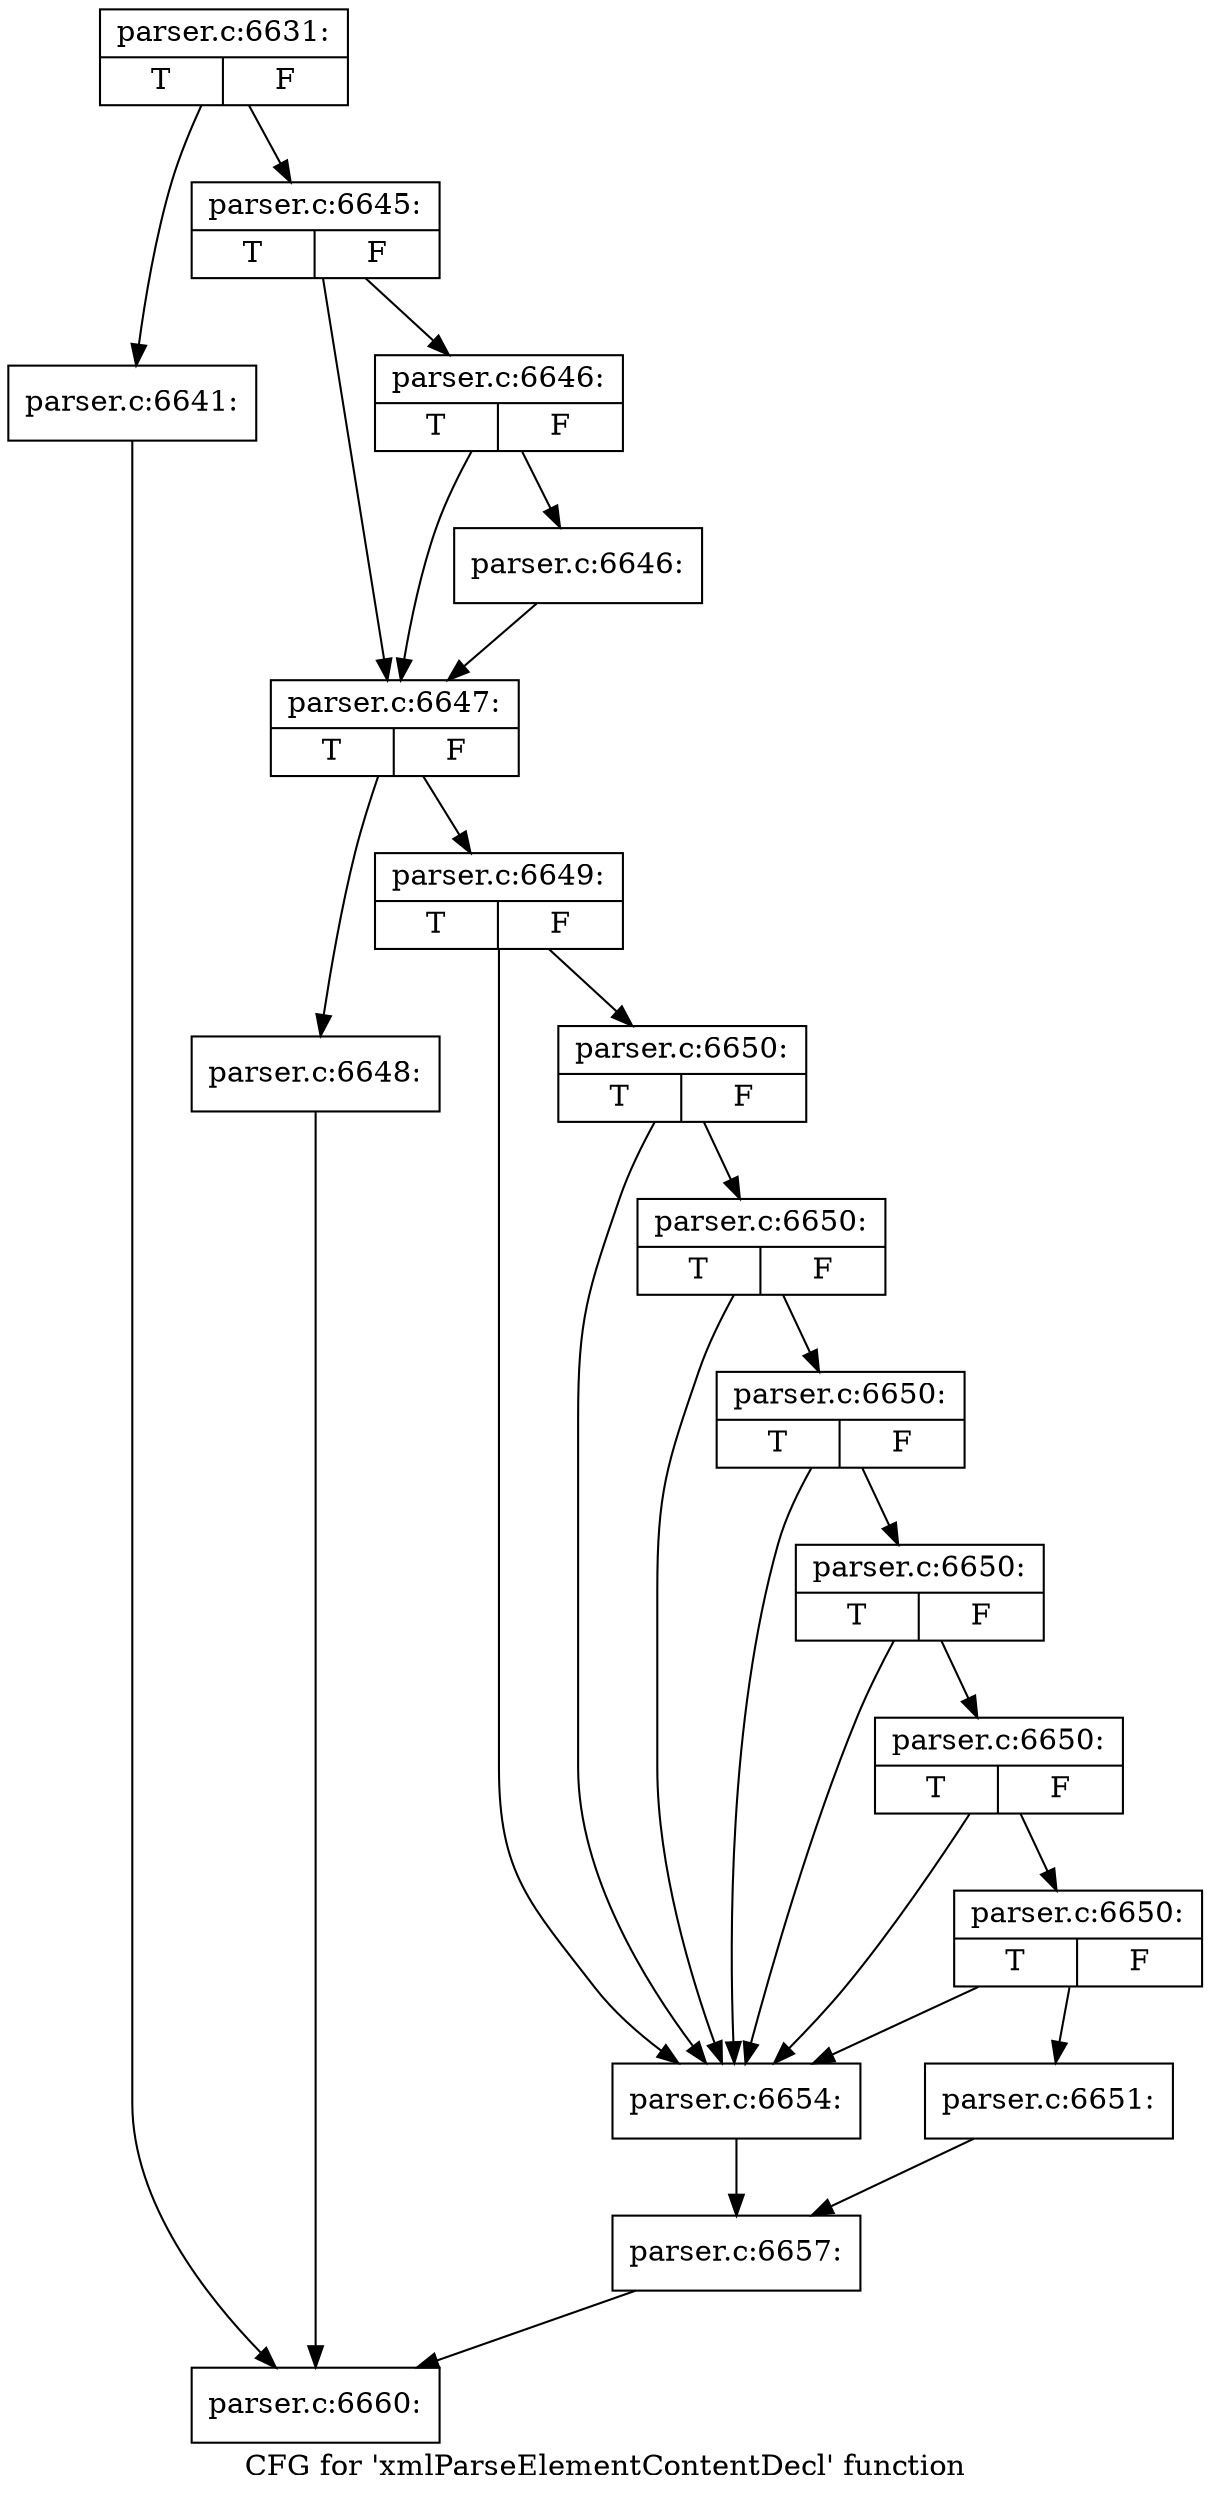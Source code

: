 digraph "CFG for 'xmlParseElementContentDecl' function" {
	label="CFG for 'xmlParseElementContentDecl' function";

	Node0x5b34c00 [shape=record,label="{parser.c:6631:|{<s0>T|<s1>F}}"];
	Node0x5b34c00 -> Node0x5b3a5f0;
	Node0x5b34c00 -> Node0x5b3a640;
	Node0x5b3a5f0 [shape=record,label="{parser.c:6641:}"];
	Node0x5b3a5f0 -> Node0x5b1ee80;
	Node0x5b3a640 [shape=record,label="{parser.c:6645:|{<s0>T|<s1>F}}"];
	Node0x5b3a640 -> Node0x5b3b470;
	Node0x5b3a640 -> Node0x5b3b420;
	Node0x5b3b470 [shape=record,label="{parser.c:6646:|{<s0>T|<s1>F}}"];
	Node0x5b3b470 -> Node0x5b3b3d0;
	Node0x5b3b470 -> Node0x5b3b420;
	Node0x5b3b3d0 [shape=record,label="{parser.c:6646:}"];
	Node0x5b3b3d0 -> Node0x5b3b420;
	Node0x5b3b420 [shape=record,label="{parser.c:6647:|{<s0>T|<s1>F}}"];
	Node0x5b3b420 -> Node0x5b3c060;
	Node0x5b3b420 -> Node0x5b3c0b0;
	Node0x5b3c060 [shape=record,label="{parser.c:6648:}"];
	Node0x5b3c060 -> Node0x5b1ee80;
	Node0x5b3c0b0 [shape=record,label="{parser.c:6649:|{<s0>T|<s1>F}}"];
	Node0x5b3c0b0 -> Node0x5b3ca70;
	Node0x5b3c0b0 -> Node0x5b3c860;
	Node0x5b3ca70 [shape=record,label="{parser.c:6650:|{<s0>T|<s1>F}}"];
	Node0x5b3ca70 -> Node0x5b3ca20;
	Node0x5b3ca70 -> Node0x5b3c860;
	Node0x5b3ca20 [shape=record,label="{parser.c:6650:|{<s0>T|<s1>F}}"];
	Node0x5b3ca20 -> Node0x5b3c9d0;
	Node0x5b3ca20 -> Node0x5b3c860;
	Node0x5b3c9d0 [shape=record,label="{parser.c:6650:|{<s0>T|<s1>F}}"];
	Node0x5b3c9d0 -> Node0x5b3c980;
	Node0x5b3c9d0 -> Node0x5b3c860;
	Node0x5b3c980 [shape=record,label="{parser.c:6650:|{<s0>T|<s1>F}}"];
	Node0x5b3c980 -> Node0x5b3c930;
	Node0x5b3c980 -> Node0x5b3c860;
	Node0x5b3c930 [shape=record,label="{parser.c:6650:|{<s0>T|<s1>F}}"];
	Node0x5b3c930 -> Node0x5b3c8b0;
	Node0x5b3c930 -> Node0x5b3c860;
	Node0x5b3c8b0 [shape=record,label="{parser.c:6650:|{<s0>T|<s1>F}}"];
	Node0x5b3c8b0 -> Node0x5b3c7c0;
	Node0x5b3c8b0 -> Node0x5b3c860;
	Node0x5b3c7c0 [shape=record,label="{parser.c:6651:}"];
	Node0x5b3c7c0 -> Node0x5b3c810;
	Node0x5b3c860 [shape=record,label="{parser.c:6654:}"];
	Node0x5b3c860 -> Node0x5b3c810;
	Node0x5b3c810 [shape=record,label="{parser.c:6657:}"];
	Node0x5b3c810 -> Node0x5b1ee80;
	Node0x5b1ee80 [shape=record,label="{parser.c:6660:}"];
}
